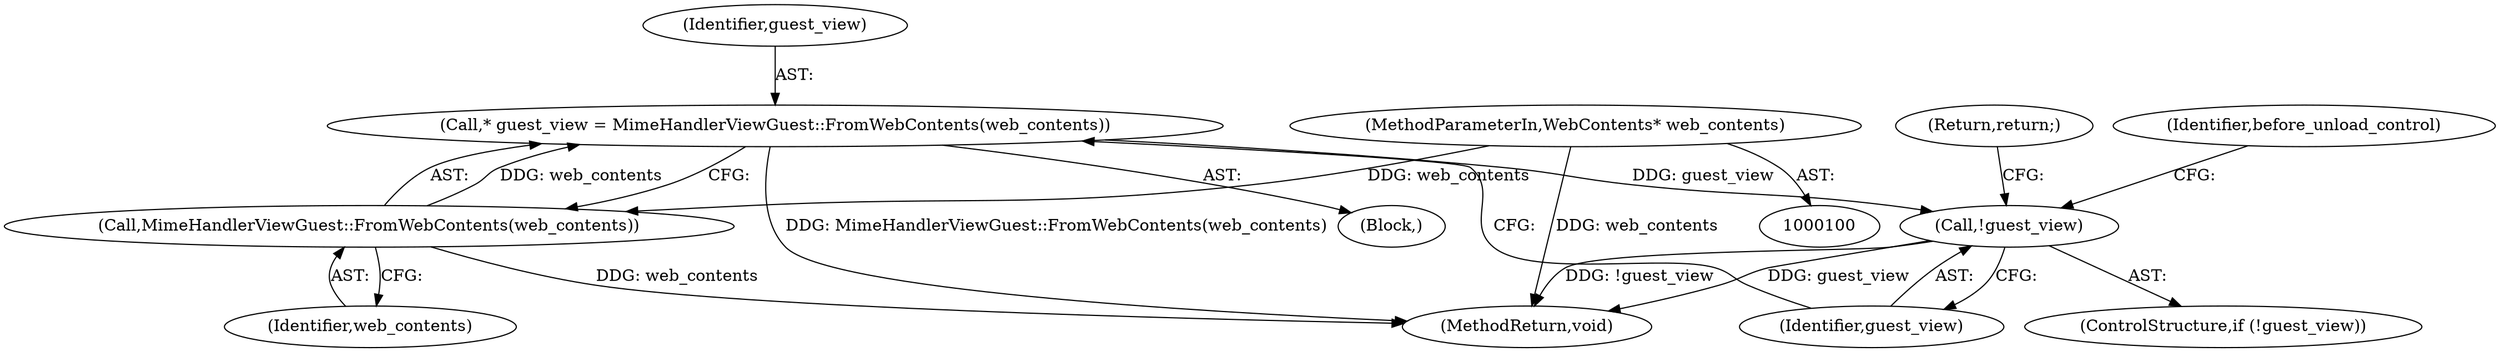 digraph "0_Chrome_5bb223676defeba9c44a5ce42460c86e24561e73_9@pointer" {
"1000111" [label="(Call,* guest_view = MimeHandlerViewGuest::FromWebContents(web_contents))"];
"1000113" [label="(Call,MimeHandlerViewGuest::FromWebContents(web_contents))"];
"1000108" [label="(MethodParameterIn,WebContents* web_contents)"];
"1000116" [label="(Call,!guest_view)"];
"1000118" [label="(Return,return;)"];
"1000111" [label="(Call,* guest_view = MimeHandlerViewGuest::FromWebContents(web_contents))"];
"1000117" [label="(Identifier,guest_view)"];
"1000116" [label="(Call,!guest_view)"];
"1000109" [label="(Block,)"];
"1000108" [label="(MethodParameterIn,WebContents* web_contents)"];
"1000121" [label="(Identifier,before_unload_control)"];
"1000113" [label="(Call,MimeHandlerViewGuest::FromWebContents(web_contents))"];
"1000115" [label="(ControlStructure,if (!guest_view))"];
"1000166" [label="(MethodReturn,void)"];
"1000112" [label="(Identifier,guest_view)"];
"1000114" [label="(Identifier,web_contents)"];
"1000111" -> "1000109"  [label="AST: "];
"1000111" -> "1000113"  [label="CFG: "];
"1000112" -> "1000111"  [label="AST: "];
"1000113" -> "1000111"  [label="AST: "];
"1000117" -> "1000111"  [label="CFG: "];
"1000111" -> "1000166"  [label="DDG: MimeHandlerViewGuest::FromWebContents(web_contents)"];
"1000113" -> "1000111"  [label="DDG: web_contents"];
"1000111" -> "1000116"  [label="DDG: guest_view"];
"1000113" -> "1000114"  [label="CFG: "];
"1000114" -> "1000113"  [label="AST: "];
"1000113" -> "1000166"  [label="DDG: web_contents"];
"1000108" -> "1000113"  [label="DDG: web_contents"];
"1000108" -> "1000100"  [label="AST: "];
"1000108" -> "1000166"  [label="DDG: web_contents"];
"1000116" -> "1000115"  [label="AST: "];
"1000116" -> "1000117"  [label="CFG: "];
"1000117" -> "1000116"  [label="AST: "];
"1000118" -> "1000116"  [label="CFG: "];
"1000121" -> "1000116"  [label="CFG: "];
"1000116" -> "1000166"  [label="DDG: guest_view"];
"1000116" -> "1000166"  [label="DDG: !guest_view"];
}
